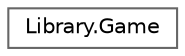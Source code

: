 digraph "Graphical Class Hierarchy"
{
 // INTERACTIVE_SVG=YES
 // LATEX_PDF_SIZE
  bgcolor="transparent";
  edge [fontname=Helvetica,fontsize=10,labelfontname=Helvetica,labelfontsize=10];
  node [fontname=Helvetica,fontsize=10,shape=box,height=0.2,width=0.4];
  rankdir="LR";
  Node0 [id="Node000000",label="Library.Game",height=0.2,width=0.4,color="grey40", fillcolor="white", style="filled",URL="$classLibrary_1_1Game.html",tooltip="Esta clase representa una partida entre dos jugadores."];
}
